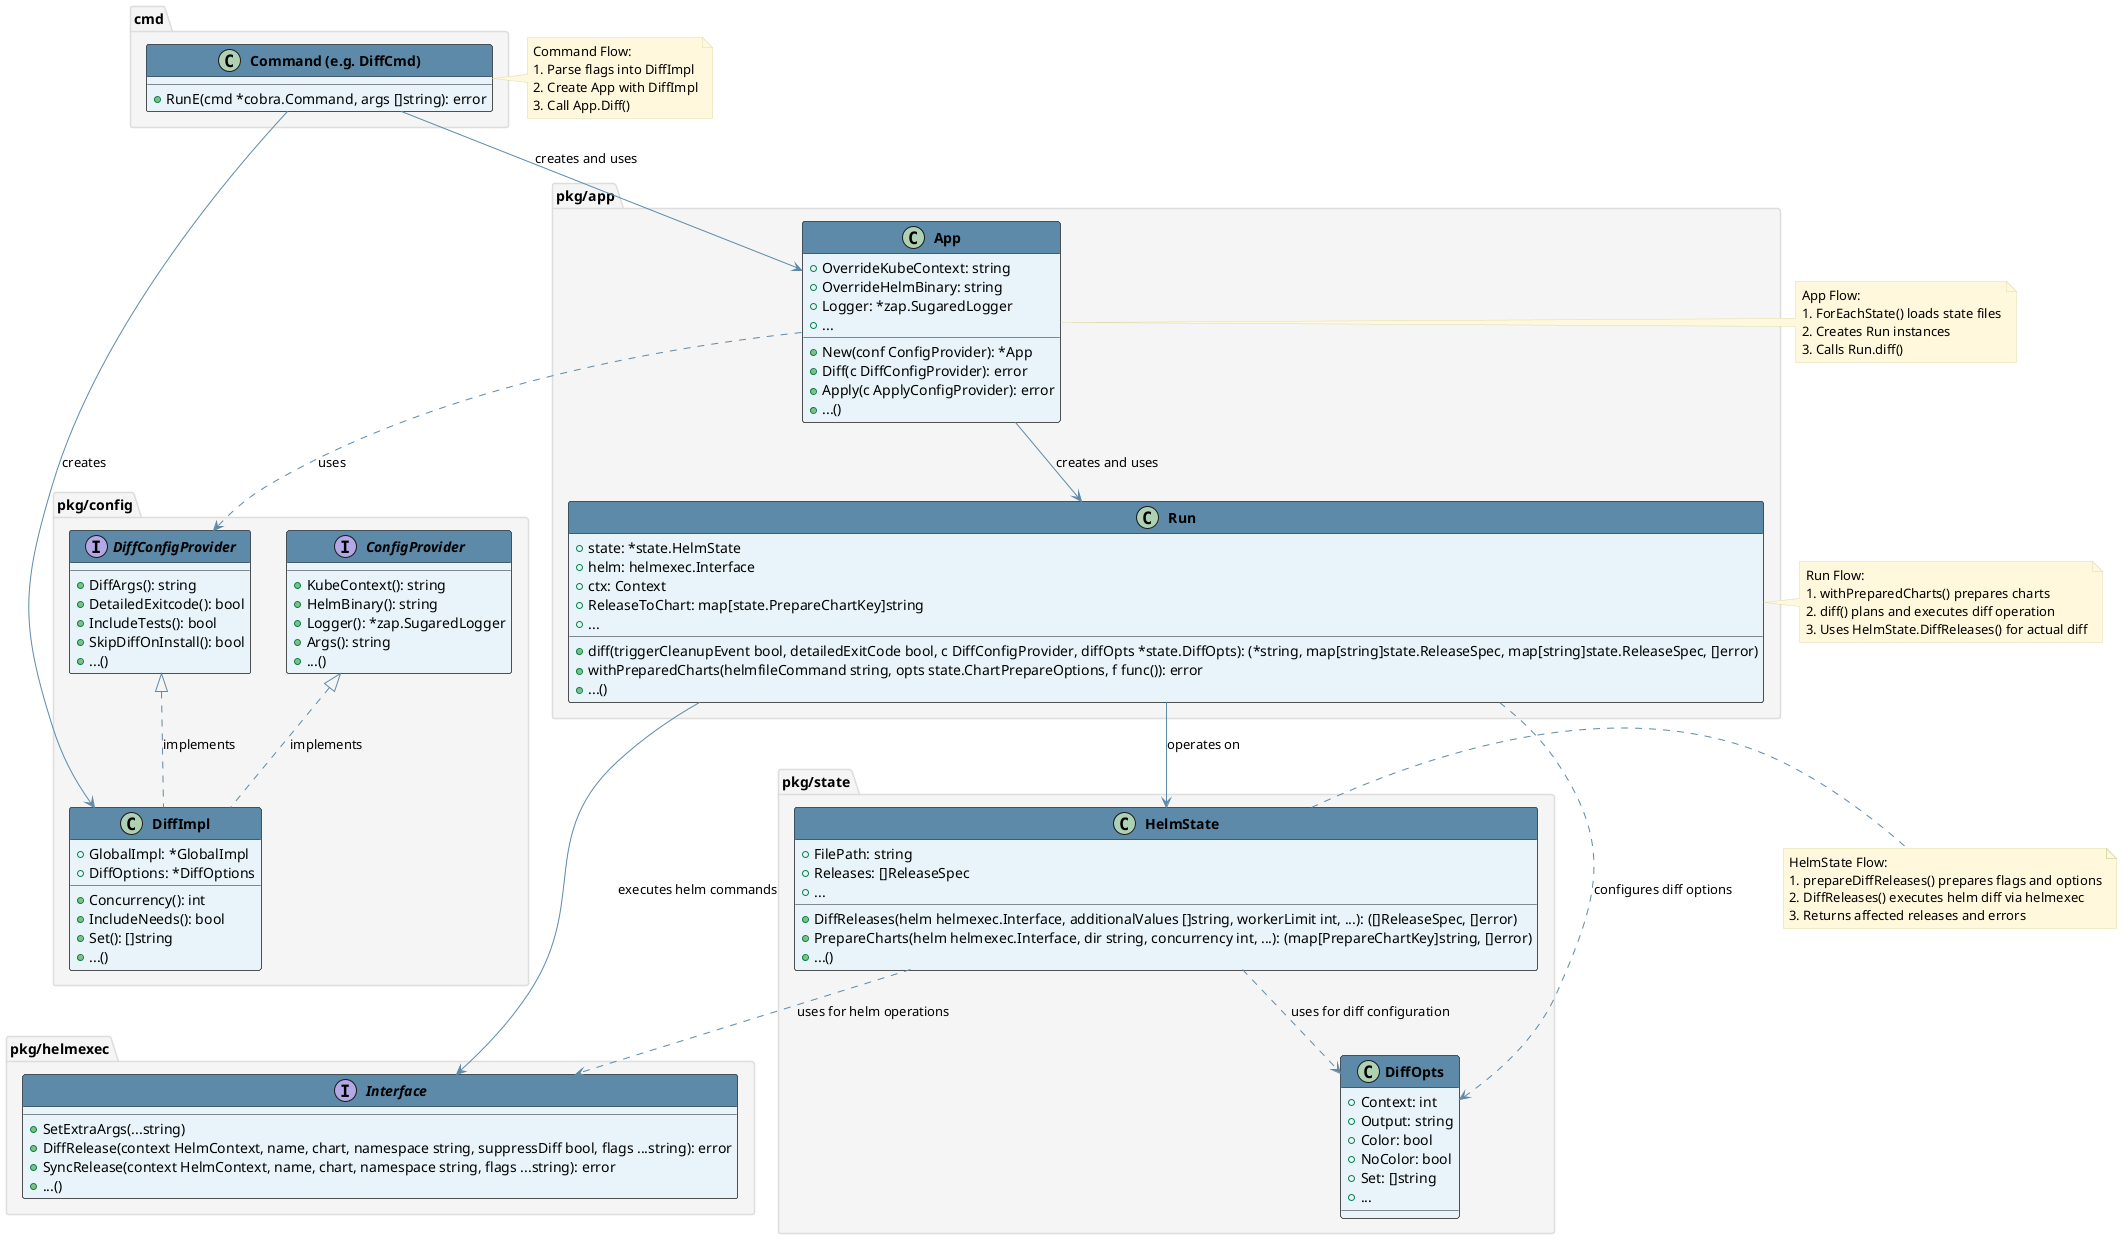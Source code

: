 @startuml "Helmfile Command Flow - Diff"

' Color scheme - eye-friendly colors with darker headers
skinparam {
  ClassBackgroundColor #E8F4F9
  ClassHeaderBackgroundColor #5D8AA8
  ClassFontColor #000000
  ClassStereotypeFontColor #FFFFFF
  ClassAttributeFontColor #000000
  ClassFontStyle bold

  PackageBackgroundColor #F5F5F5
  PackageBorderColor #DDDDDD

  NoteBackgroundColor #FFF8DC
  NoteBorderColor #DCDCAA

  ArrowColor #5D8AA8
}

package "cmd" {
  class "Command (e.g. DiffCmd)" as Command {
    +RunE(cmd *cobra.Command, args []string): error
  }
}

package "pkg/config" {
  interface "ConfigProvider" as ConfigProvider {
    +KubeContext(): string
    +HelmBinary(): string
    +Logger(): *zap.SugaredLogger
    +Args(): string
    +...()
  }

  interface "DiffConfigProvider" as DiffConfigProvider {
    +DiffArgs(): string
    +DetailedExitcode(): bool
    +IncludeTests(): bool
    +SkipDiffOnInstall(): bool
    +...()
  }

  class "DiffImpl" as DiffImpl {
    +GlobalImpl: *GlobalImpl
    +DiffOptions: *DiffOptions
    +Concurrency(): int
    +IncludeNeeds(): bool
    +Set(): []string
    +...()
  }
}

package "pkg/app" {
  class "App" as App {
    +OverrideKubeContext: string
    +OverrideHelmBinary: string
    +Logger: *zap.SugaredLogger
    +...
    +New(conf ConfigProvider): *App
    +Diff(c DiffConfigProvider): error
    +Apply(c ApplyConfigProvider): error
    +...()
  }

  class "Run" as Run {
    +state: *state.HelmState
    +helm: helmexec.Interface
    +ctx: Context
    +ReleaseToChart: map[state.PrepareChartKey]string
    +...
    +diff(triggerCleanupEvent bool, detailedExitCode bool, c DiffConfigProvider, diffOpts *state.DiffOpts): (*string, map[string]state.ReleaseSpec, map[string]state.ReleaseSpec, []error)
    +withPreparedCharts(helmfileCommand string, opts state.ChartPrepareOptions, f func()): error
    +...()
  }
}

package "pkg/state" {
  class "HelmState" as HelmState {
    +FilePath: string
    +Releases: []ReleaseSpec
    +...
    +DiffReleases(helm helmexec.Interface, additionalValues []string, workerLimit int, ...): ([]ReleaseSpec, []error)
    +PrepareCharts(helm helmexec.Interface, dir string, concurrency int, ...): (map[PrepareChartKey]string, []error)
    +...()
  }

  class "DiffOpts" as DiffOpts {
    +Context: int
    +Output: string
    +Color: bool
    +NoColor: bool
    +Set: []string
    +...
  }
}

package "pkg/helmexec" {
  interface "Interface" as HelmExec {
    +SetExtraArgs(...string)
    +DiffRelease(context HelmContext, name, chart, namespace string, suppressDiff bool, flags ...string): error
    +SyncRelease(context HelmContext, name, chart, namespace string, flags ...string): error
    +...()
  }
}

' Command flow
Command --> DiffImpl : creates
Command --> App : creates and uses

' Config relationships
DiffConfigProvider <|.. DiffImpl : implements
ConfigProvider <|.. DiffImpl : implements

' App relationships
App --> Run : creates and uses
App ..> DiffConfigProvider : uses

' Run relationships
Run --> HelmState : operates on
Run --> HelmExec : executes helm commands
Run ..> DiffOpts : configures diff options

' State relationships
HelmState ..> HelmExec : uses for helm operations
HelmState ..> DiffOpts : uses for diff configuration

note right of Command
  Command Flow:
  1. Parse flags into DiffImpl
  2. Create App with DiffImpl
  3. Call App.Diff()
end note

note right of App
  App Flow:
  1. ForEachState() loads state files
  2. Creates Run instances
  3. Calls Run.diff()
end note

note right of Run
  Run Flow:
  1. withPreparedCharts() prepares charts
  2. diff() plans and executes diff operation
  3. Uses HelmState.DiffReleases() for actual diff
end note

note right of HelmState
  HelmState Flow:
  1. prepareDiffReleases() prepares flags and options
  2. DiffReleases() executes helm diff via helmexec
  3. Returns affected releases and errors
end note

@enduml
